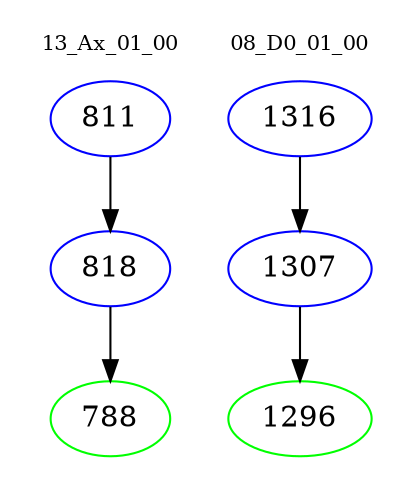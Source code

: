 digraph{
subgraph cluster_0 {
color = white
label = "13_Ax_01_00";
fontsize=10;
T0_811 [label="811", color="blue"]
T0_811 -> T0_818 [color="black"]
T0_818 [label="818", color="blue"]
T0_818 -> T0_788 [color="black"]
T0_788 [label="788", color="green"]
}
subgraph cluster_1 {
color = white
label = "08_D0_01_00";
fontsize=10;
T1_1316 [label="1316", color="blue"]
T1_1316 -> T1_1307 [color="black"]
T1_1307 [label="1307", color="blue"]
T1_1307 -> T1_1296 [color="black"]
T1_1296 [label="1296", color="green"]
}
}
